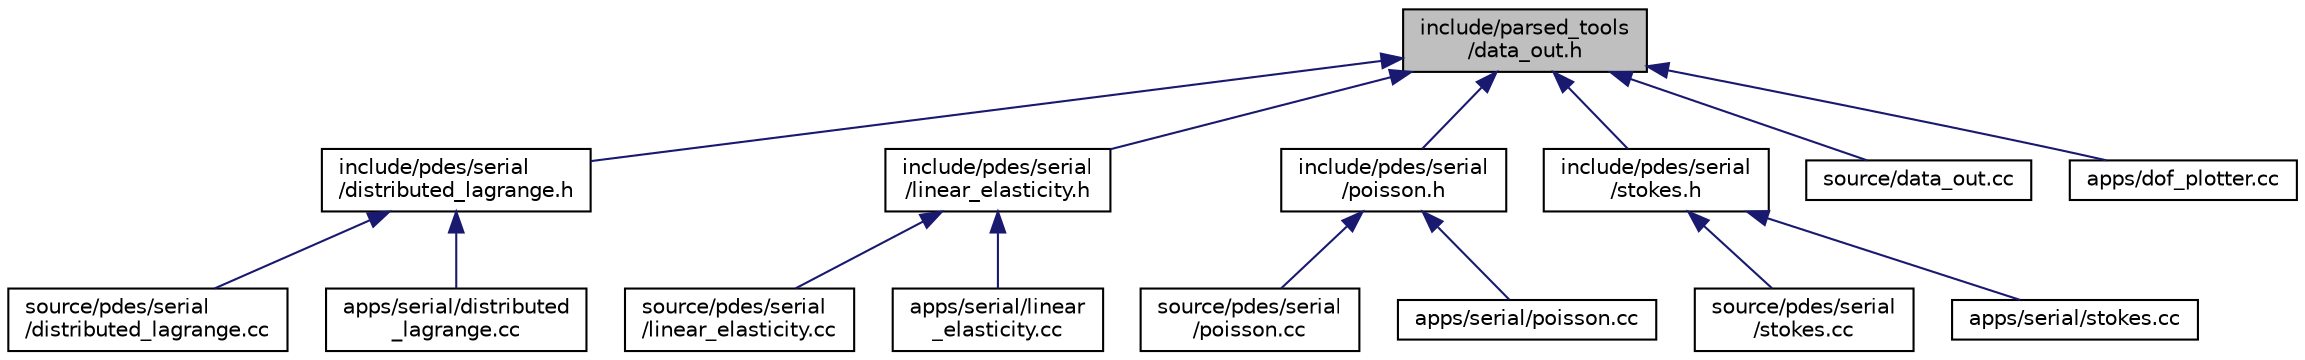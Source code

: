 digraph "include/parsed_tools/data_out.h"
{
 // LATEX_PDF_SIZE
  bgcolor="transparent";
  edge [fontname="Helvetica",fontsize="10",labelfontname="Helvetica",labelfontsize="10"];
  node [fontname="Helvetica",fontsize="10",shape=record];
  Node1 [label="include/parsed_tools\l/data_out.h",height=0.2,width=0.4,color="black", fillcolor="grey75", style="filled", fontcolor="black",tooltip=" "];
  Node1 -> Node2 [dir="back",color="midnightblue",fontsize="10",style="solid",fontname="Helvetica"];
  Node2 [label="include/pdes/serial\l/distributed_lagrange.h",height=0.2,width=0.4,color="black",URL="$distributed__lagrange_8h.html",tooltip=" "];
  Node2 -> Node3 [dir="back",color="midnightblue",fontsize="10",style="solid",fontname="Helvetica"];
  Node3 [label="source/pdes/serial\l/distributed_lagrange.cc",height=0.2,width=0.4,color="black",URL="$source_2pdes_2serial_2distributed__lagrange_8cc.html",tooltip=" "];
  Node2 -> Node4 [dir="back",color="midnightblue",fontsize="10",style="solid",fontname="Helvetica"];
  Node4 [label="apps/serial/distributed\l_lagrange.cc",height=0.2,width=0.4,color="black",URL="$apps_2serial_2distributed__lagrange_8cc.html",tooltip=" "];
  Node1 -> Node5 [dir="back",color="midnightblue",fontsize="10",style="solid",fontname="Helvetica"];
  Node5 [label="include/pdes/serial\l/linear_elasticity.h",height=0.2,width=0.4,color="black",URL="$linear__elasticity_8h.html",tooltip=" "];
  Node5 -> Node6 [dir="back",color="midnightblue",fontsize="10",style="solid",fontname="Helvetica"];
  Node6 [label="source/pdes/serial\l/linear_elasticity.cc",height=0.2,width=0.4,color="black",URL="$source_2pdes_2serial_2linear__elasticity_8cc.html",tooltip=" "];
  Node5 -> Node7 [dir="back",color="midnightblue",fontsize="10",style="solid",fontname="Helvetica"];
  Node7 [label="apps/serial/linear\l_elasticity.cc",height=0.2,width=0.4,color="black",URL="$apps_2serial_2linear__elasticity_8cc.html",tooltip=" "];
  Node1 -> Node8 [dir="back",color="midnightblue",fontsize="10",style="solid",fontname="Helvetica"];
  Node8 [label="include/pdes/serial\l/poisson.h",height=0.2,width=0.4,color="black",URL="$poisson_8h.html",tooltip=" "];
  Node8 -> Node9 [dir="back",color="midnightblue",fontsize="10",style="solid",fontname="Helvetica"];
  Node9 [label="source/pdes/serial\l/poisson.cc",height=0.2,width=0.4,color="black",URL="$source_2pdes_2serial_2poisson_8cc.html",tooltip=" "];
  Node8 -> Node10 [dir="back",color="midnightblue",fontsize="10",style="solid",fontname="Helvetica"];
  Node10 [label="apps/serial/poisson.cc",height=0.2,width=0.4,color="black",URL="$apps_2serial_2poisson_8cc.html",tooltip=" "];
  Node1 -> Node11 [dir="back",color="midnightblue",fontsize="10",style="solid",fontname="Helvetica"];
  Node11 [label="include/pdes/serial\l/stokes.h",height=0.2,width=0.4,color="black",URL="$stokes_8h.html",tooltip=" "];
  Node11 -> Node12 [dir="back",color="midnightblue",fontsize="10",style="solid",fontname="Helvetica"];
  Node12 [label="source/pdes/serial\l/stokes.cc",height=0.2,width=0.4,color="black",URL="$source_2pdes_2serial_2stokes_8cc.html",tooltip=" "];
  Node11 -> Node13 [dir="back",color="midnightblue",fontsize="10",style="solid",fontname="Helvetica"];
  Node13 [label="apps/serial/stokes.cc",height=0.2,width=0.4,color="black",URL="$apps_2serial_2stokes_8cc.html",tooltip=" "];
  Node1 -> Node14 [dir="back",color="midnightblue",fontsize="10",style="solid",fontname="Helvetica"];
  Node14 [label="source/data_out.cc",height=0.2,width=0.4,color="black",URL="$data__out_8cc.html",tooltip=" "];
  Node1 -> Node15 [dir="back",color="midnightblue",fontsize="10",style="solid",fontname="Helvetica"];
  Node15 [label="apps/dof_plotter.cc",height=0.2,width=0.4,color="black",URL="$dof__plotter_8cc.html",tooltip="Degrees of freedom plotter."];
}
